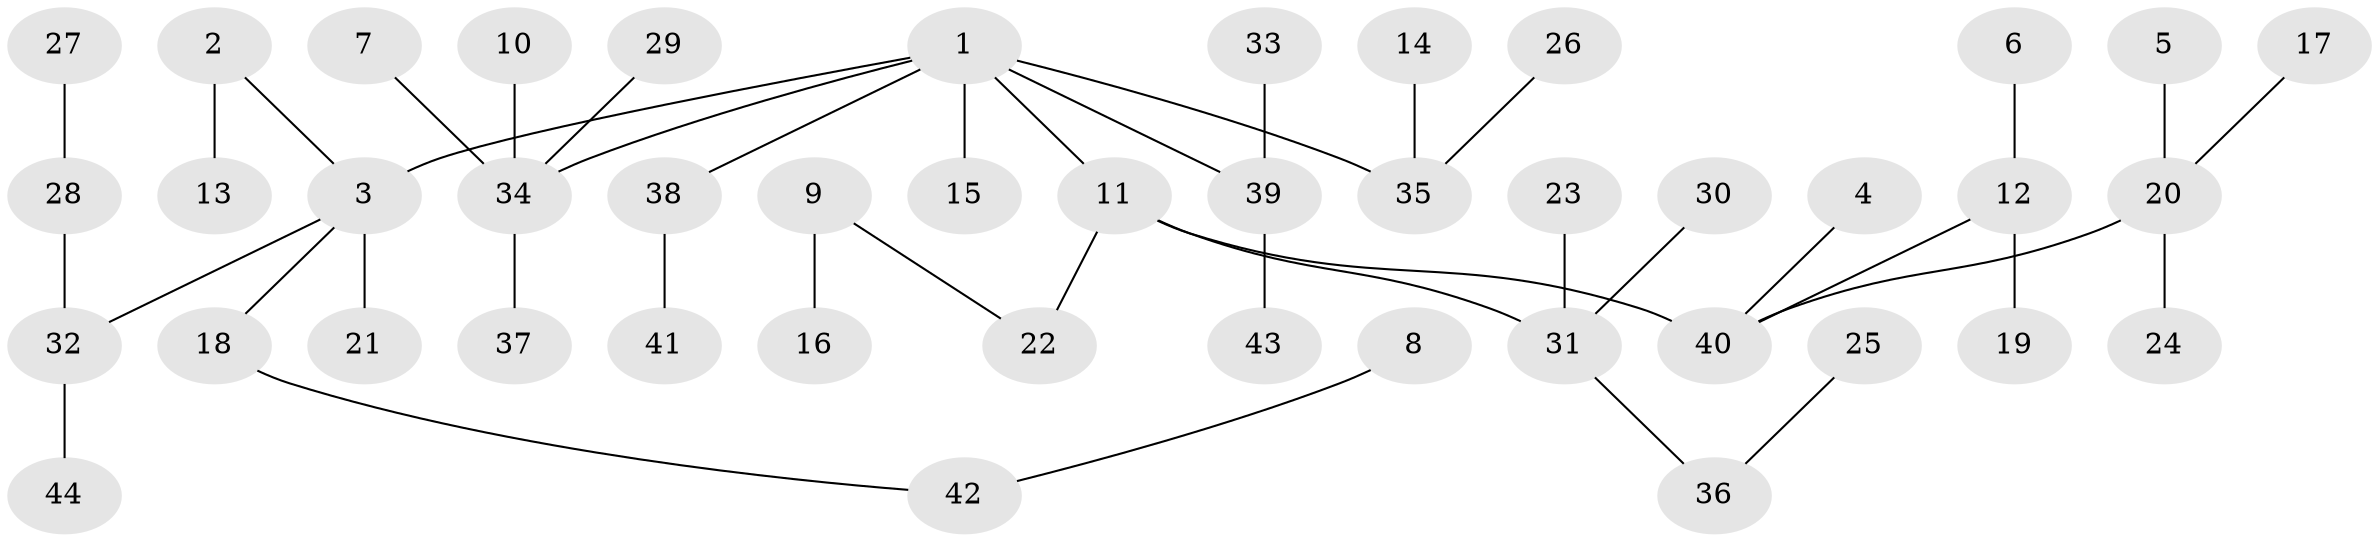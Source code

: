 // original degree distribution, {4: 0.08045977011494253, 2: 0.26436781609195403, 6: 0.034482758620689655, 5: 0.04597701149425287, 1: 0.5172413793103449, 3: 0.05747126436781609}
// Generated by graph-tools (version 1.1) at 2025/26/03/09/25 03:26:28]
// undirected, 44 vertices, 43 edges
graph export_dot {
graph [start="1"]
  node [color=gray90,style=filled];
  1;
  2;
  3;
  4;
  5;
  6;
  7;
  8;
  9;
  10;
  11;
  12;
  13;
  14;
  15;
  16;
  17;
  18;
  19;
  20;
  21;
  22;
  23;
  24;
  25;
  26;
  27;
  28;
  29;
  30;
  31;
  32;
  33;
  34;
  35;
  36;
  37;
  38;
  39;
  40;
  41;
  42;
  43;
  44;
  1 -- 3 [weight=1.0];
  1 -- 11 [weight=1.0];
  1 -- 15 [weight=1.0];
  1 -- 34 [weight=1.0];
  1 -- 35 [weight=1.0];
  1 -- 38 [weight=1.0];
  1 -- 39 [weight=1.0];
  2 -- 3 [weight=1.0];
  2 -- 13 [weight=1.0];
  3 -- 18 [weight=1.0];
  3 -- 21 [weight=1.0];
  3 -- 32 [weight=1.0];
  4 -- 40 [weight=1.0];
  5 -- 20 [weight=1.0];
  6 -- 12 [weight=1.0];
  7 -- 34 [weight=1.0];
  8 -- 42 [weight=1.0];
  9 -- 16 [weight=1.0];
  9 -- 22 [weight=1.0];
  10 -- 34 [weight=1.0];
  11 -- 22 [weight=1.0];
  11 -- 31 [weight=1.0];
  11 -- 40 [weight=1.0];
  12 -- 19 [weight=1.0];
  12 -- 40 [weight=1.0];
  14 -- 35 [weight=1.0];
  17 -- 20 [weight=1.0];
  18 -- 42 [weight=1.0];
  20 -- 24 [weight=1.0];
  20 -- 40 [weight=1.0];
  23 -- 31 [weight=1.0];
  25 -- 36 [weight=1.0];
  26 -- 35 [weight=1.0];
  27 -- 28 [weight=1.0];
  28 -- 32 [weight=1.0];
  29 -- 34 [weight=1.0];
  30 -- 31 [weight=1.0];
  31 -- 36 [weight=1.0];
  32 -- 44 [weight=1.0];
  33 -- 39 [weight=1.0];
  34 -- 37 [weight=1.0];
  38 -- 41 [weight=1.0];
  39 -- 43 [weight=1.0];
}
